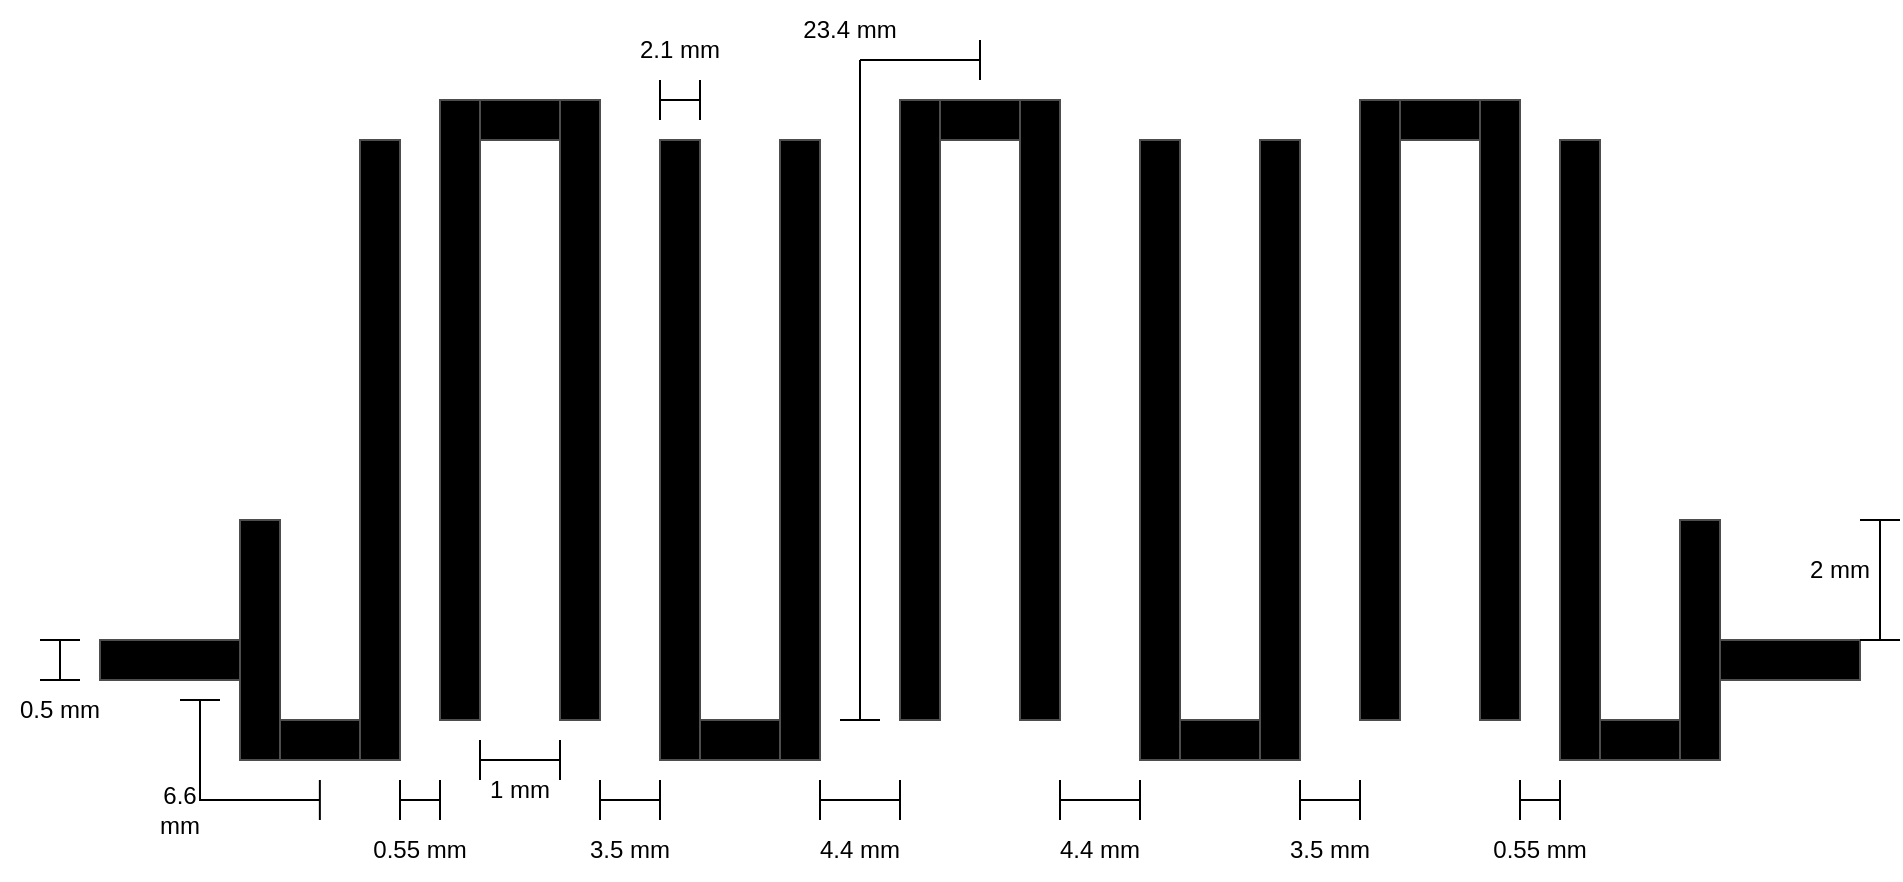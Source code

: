 <mxfile version="24.8.3">
  <diagram name="Page-1" id="64X3vzVXe_m_ssubkcoA">
    <mxGraphModel dx="2600" dy="1092" grid="1" gridSize="10" guides="1" tooltips="1" connect="1" arrows="1" fold="1" page="1" pageScale="1" pageWidth="850" pageHeight="1100" math="0" shadow="0">
      <root>
        <mxCell id="0" />
        <mxCell id="1" parent="0" />
        <mxCell id="AKya28XHsJgH9V_hGW3K-1" value="" style="rounded=0;whiteSpace=wrap;html=1;fillColor=#000000;strokeColor=#4D4D4D;" vertex="1" parent="1">
          <mxGeometry x="100" y="320" width="20" height="120" as="geometry" />
        </mxCell>
        <mxCell id="AKya28XHsJgH9V_hGW3K-2" value="" style="rounded=0;whiteSpace=wrap;html=1;fillColor=#000000;strokeColor=#4D4D4D;" vertex="1" parent="1">
          <mxGeometry x="120" y="420" width="40" height="20" as="geometry" />
        </mxCell>
        <mxCell id="AKya28XHsJgH9V_hGW3K-3" value="" style="rounded=0;whiteSpace=wrap;html=1;fillColor=#000000;strokeColor=#4D4D4D;" vertex="1" parent="1">
          <mxGeometry x="200" y="110" width="20" height="310" as="geometry" />
        </mxCell>
        <mxCell id="AKya28XHsJgH9V_hGW3K-4" value="" style="rounded=0;whiteSpace=wrap;html=1;fillColor=#000000;strokeColor=#4D4D4D;" vertex="1" parent="1">
          <mxGeometry x="30" y="380" width="70" height="20" as="geometry" />
        </mxCell>
        <mxCell id="AKya28XHsJgH9V_hGW3K-5" value="" style="rounded=0;whiteSpace=wrap;html=1;fillColor=#000000;strokeColor=#4D4D4D;" vertex="1" parent="1">
          <mxGeometry x="160" y="130" width="20" height="310" as="geometry" />
        </mxCell>
        <mxCell id="AKya28XHsJgH9V_hGW3K-6" value="" style="rounded=0;whiteSpace=wrap;html=1;fillColor=#000000;strokeColor=#4D4D4D;" vertex="1" parent="1">
          <mxGeometry x="260" y="110" width="20" height="310" as="geometry" />
        </mxCell>
        <mxCell id="AKya28XHsJgH9V_hGW3K-7" value="" style="rounded=0;whiteSpace=wrap;html=1;fillColor=#000000;strokeColor=#4D4D4D;" vertex="1" parent="1">
          <mxGeometry x="220" y="110" width="40" height="20" as="geometry" />
        </mxCell>
        <mxCell id="AKya28XHsJgH9V_hGW3K-8" value="" style="rounded=0;whiteSpace=wrap;html=1;fillColor=#000000;strokeColor=#4D4D4D;" vertex="1" parent="1">
          <mxGeometry x="310" y="130" width="20" height="310" as="geometry" />
        </mxCell>
        <mxCell id="AKya28XHsJgH9V_hGW3K-9" value="" style="rounded=0;whiteSpace=wrap;html=1;fillColor=#000000;strokeColor=#4D4D4D;" vertex="1" parent="1">
          <mxGeometry x="330" y="420" width="40" height="20" as="geometry" />
        </mxCell>
        <mxCell id="AKya28XHsJgH9V_hGW3K-10" value="" style="rounded=0;whiteSpace=wrap;html=1;fillColor=#000000;strokeColor=#4D4D4D;" vertex="1" parent="1">
          <mxGeometry x="430" y="110" width="20" height="310" as="geometry" />
        </mxCell>
        <mxCell id="AKya28XHsJgH9V_hGW3K-11" value="" style="rounded=0;whiteSpace=wrap;html=1;fillColor=#000000;strokeColor=#4D4D4D;" vertex="1" parent="1">
          <mxGeometry x="370" y="130" width="20" height="310" as="geometry" />
        </mxCell>
        <mxCell id="AKya28XHsJgH9V_hGW3K-12" value="" style="rounded=0;whiteSpace=wrap;html=1;fillColor=#000000;strokeColor=#4D4D4D;" vertex="1" parent="1">
          <mxGeometry x="450" y="110" width="40" height="20" as="geometry" />
        </mxCell>
        <mxCell id="AKya28XHsJgH9V_hGW3K-13" value="" style="rounded=0;whiteSpace=wrap;html=1;fillColor=#000000;strokeColor=#4D4D4D;" vertex="1" parent="1">
          <mxGeometry x="490" y="110" width="20" height="310" as="geometry" />
        </mxCell>
        <mxCell id="AKya28XHsJgH9V_hGW3K-14" value="" style="rounded=0;whiteSpace=wrap;html=1;fillColor=#000000;strokeColor=#4D4D4D;" vertex="1" parent="1">
          <mxGeometry x="820" y="320" width="20" height="120" as="geometry" />
        </mxCell>
        <mxCell id="AKya28XHsJgH9V_hGW3K-15" value="" style="rounded=0;whiteSpace=wrap;html=1;fillColor=#000000;strokeColor=#4D4D4D;" vertex="1" parent="1">
          <mxGeometry x="560" y="420" width="50" height="20" as="geometry" />
        </mxCell>
        <mxCell id="AKya28XHsJgH9V_hGW3K-16" value="" style="rounded=0;whiteSpace=wrap;html=1;fillColor=#000000;strokeColor=#4D4D4D;" vertex="1" parent="1">
          <mxGeometry x="610" y="130" width="20" height="310" as="geometry" />
        </mxCell>
        <mxCell id="AKya28XHsJgH9V_hGW3K-17" value="" style="rounded=0;whiteSpace=wrap;html=1;fillColor=#000000;strokeColor=#4D4D4D;" vertex="1" parent="1">
          <mxGeometry x="660" y="110" width="20" height="310" as="geometry" />
        </mxCell>
        <mxCell id="AKya28XHsJgH9V_hGW3K-18" value="" style="rounded=0;whiteSpace=wrap;html=1;fillColor=#000000;strokeColor=#4D4D4D;" vertex="1" parent="1">
          <mxGeometry x="680" y="110" width="40" height="20" as="geometry" />
        </mxCell>
        <mxCell id="AKya28XHsJgH9V_hGW3K-19" value="" style="rounded=0;whiteSpace=wrap;html=1;fillColor=#000000;strokeColor=#4D4D4D;" vertex="1" parent="1">
          <mxGeometry x="720" y="110" width="20" height="310" as="geometry" />
        </mxCell>
        <mxCell id="AKya28XHsJgH9V_hGW3K-20" value="" style="rounded=0;whiteSpace=wrap;html=1;fillColor=#000000;strokeColor=#4D4D4D;" vertex="1" parent="1">
          <mxGeometry x="760" y="130" width="20" height="310" as="geometry" />
        </mxCell>
        <mxCell id="AKya28XHsJgH9V_hGW3K-21" value="" style="rounded=0;whiteSpace=wrap;html=1;fillColor=#000000;strokeColor=#4D4D4D;" vertex="1" parent="1">
          <mxGeometry x="780" y="420" width="40" height="20" as="geometry" />
        </mxCell>
        <mxCell id="AKya28XHsJgH9V_hGW3K-22" value="" style="rounded=0;whiteSpace=wrap;html=1;fillColor=#000000;strokeColor=#4D4D4D;" vertex="1" parent="1">
          <mxGeometry x="550" y="130" width="20" height="310" as="geometry" />
        </mxCell>
        <mxCell id="AKya28XHsJgH9V_hGW3K-23" value="" style="rounded=0;whiteSpace=wrap;html=1;fillColor=#000000;strokeColor=#4D4D4D;" vertex="1" parent="1">
          <mxGeometry x="840" y="380" width="70" height="20" as="geometry" />
        </mxCell>
        <mxCell id="AKya28XHsJgH9V_hGW3K-24" value="" style="shape=crossbar;whiteSpace=wrap;html=1;rounded=1;" vertex="1" parent="1">
          <mxGeometry x="310" y="100" width="20" height="20" as="geometry" />
        </mxCell>
        <mxCell id="AKya28XHsJgH9V_hGW3K-25" value="2.1 mm" style="text;html=1;align=center;verticalAlign=middle;whiteSpace=wrap;rounded=0;" vertex="1" parent="1">
          <mxGeometry x="290" y="70" width="60" height="30" as="geometry" />
        </mxCell>
        <mxCell id="AKya28XHsJgH9V_hGW3K-26" value="" style="shape=crossbar;whiteSpace=wrap;html=1;rounded=1;" vertex="1" parent="1">
          <mxGeometry x="220" y="430" width="40" height="20" as="geometry" />
        </mxCell>
        <mxCell id="AKya28XHsJgH9V_hGW3K-27" value="1 mm" style="text;html=1;align=center;verticalAlign=middle;whiteSpace=wrap;rounded=0;" vertex="1" parent="1">
          <mxGeometry x="210" y="440" width="60" height="30" as="geometry" />
        </mxCell>
        <mxCell id="AKya28XHsJgH9V_hGW3K-28" value="" style="shape=crossbar;whiteSpace=wrap;html=1;rounded=1;" vertex="1" parent="1">
          <mxGeometry x="180" y="450" width="20" height="20" as="geometry" />
        </mxCell>
        <mxCell id="AKya28XHsJgH9V_hGW3K-29" value="0.55 mm" style="text;html=1;align=center;verticalAlign=middle;whiteSpace=wrap;rounded=0;" vertex="1" parent="1">
          <mxGeometry x="160" y="470" width="60" height="30" as="geometry" />
        </mxCell>
        <mxCell id="AKya28XHsJgH9V_hGW3K-30" value="" style="shape=crossbar;whiteSpace=wrap;html=1;rounded=1;" vertex="1" parent="1">
          <mxGeometry x="740" y="450" width="20" height="20" as="geometry" />
        </mxCell>
        <mxCell id="AKya28XHsJgH9V_hGW3K-31" value="0.55 mm" style="text;html=1;align=center;verticalAlign=middle;whiteSpace=wrap;rounded=0;" vertex="1" parent="1">
          <mxGeometry x="720" y="470" width="60" height="30" as="geometry" />
        </mxCell>
        <mxCell id="AKya28XHsJgH9V_hGW3K-32" value="" style="shape=crossbar;whiteSpace=wrap;html=1;rounded=1;" vertex="1" parent="1">
          <mxGeometry x="280" y="450" width="30" height="20" as="geometry" />
        </mxCell>
        <mxCell id="AKya28XHsJgH9V_hGW3K-33" value="3.5 mm" style="text;html=1;align=center;verticalAlign=middle;whiteSpace=wrap;rounded=0;" vertex="1" parent="1">
          <mxGeometry x="270" y="470" width="50" height="30" as="geometry" />
        </mxCell>
        <mxCell id="AKya28XHsJgH9V_hGW3K-34" value="" style="shape=crossbar;whiteSpace=wrap;html=1;rounded=1;" vertex="1" parent="1">
          <mxGeometry x="630" y="450" width="30" height="20" as="geometry" />
        </mxCell>
        <mxCell id="AKya28XHsJgH9V_hGW3K-35" value="3.5 mm" style="text;html=1;align=center;verticalAlign=middle;whiteSpace=wrap;rounded=0;" vertex="1" parent="1">
          <mxGeometry x="620" y="470" width="50" height="30" as="geometry" />
        </mxCell>
        <mxCell id="AKya28XHsJgH9V_hGW3K-36" value="" style="shape=crossbar;whiteSpace=wrap;html=1;rounded=1;" vertex="1" parent="1">
          <mxGeometry x="390" y="450" width="40" height="20" as="geometry" />
        </mxCell>
        <mxCell id="AKya28XHsJgH9V_hGW3K-37" value="4.4 mm" style="text;html=1;align=center;verticalAlign=middle;whiteSpace=wrap;rounded=0;" vertex="1" parent="1">
          <mxGeometry x="385" y="470" width="50" height="30" as="geometry" />
        </mxCell>
        <mxCell id="AKya28XHsJgH9V_hGW3K-38" value="" style="shape=crossbar;whiteSpace=wrap;html=1;rounded=1;" vertex="1" parent="1">
          <mxGeometry x="510" y="450" width="40" height="20" as="geometry" />
        </mxCell>
        <mxCell id="AKya28XHsJgH9V_hGW3K-39" value="4.4 mm" style="text;html=1;align=center;verticalAlign=middle;whiteSpace=wrap;rounded=0;" vertex="1" parent="1">
          <mxGeometry x="505" y="470" width="50" height="30" as="geometry" />
        </mxCell>
        <mxCell id="AKya28XHsJgH9V_hGW3K-40" value="" style="endArrow=none;html=1;rounded=0;" edge="1" parent="1">
          <mxGeometry width="50" height="50" relative="1" as="geometry">
            <mxPoint x="410" y="420" as="sourcePoint" />
            <mxPoint x="410" y="90" as="targetPoint" />
          </mxGeometry>
        </mxCell>
        <mxCell id="AKya28XHsJgH9V_hGW3K-41" value="" style="endArrow=none;html=1;rounded=0;" edge="1" parent="1">
          <mxGeometry width="50" height="50" relative="1" as="geometry">
            <mxPoint x="410" y="90" as="sourcePoint" />
            <mxPoint x="470" y="90" as="targetPoint" />
          </mxGeometry>
        </mxCell>
        <mxCell id="AKya28XHsJgH9V_hGW3K-42" value="" style="endArrow=none;html=1;rounded=0;" edge="1" parent="1">
          <mxGeometry width="50" height="50" relative="1" as="geometry">
            <mxPoint x="470" y="100" as="sourcePoint" />
            <mxPoint x="470" y="80" as="targetPoint" />
          </mxGeometry>
        </mxCell>
        <mxCell id="AKya28XHsJgH9V_hGW3K-43" value="" style="endArrow=none;html=1;rounded=0;" edge="1" parent="1">
          <mxGeometry width="50" height="50" relative="1" as="geometry">
            <mxPoint x="420" y="420" as="sourcePoint" />
            <mxPoint x="400" y="420" as="targetPoint" />
          </mxGeometry>
        </mxCell>
        <mxCell id="AKya28XHsJgH9V_hGW3K-44" value="23.4 mm" style="text;html=1;align=center;verticalAlign=middle;whiteSpace=wrap;rounded=0;" vertex="1" parent="1">
          <mxGeometry x="375" y="60" width="60" height="30" as="geometry" />
        </mxCell>
        <mxCell id="AKya28XHsJgH9V_hGW3K-45" value="" style="shape=crossbar;whiteSpace=wrap;html=1;rounded=1;direction=south;" vertex="1" parent="1">
          <mxGeometry y="380" width="20" height="20" as="geometry" />
        </mxCell>
        <mxCell id="AKya28XHsJgH9V_hGW3K-46" value="0.5 mm" style="text;html=1;align=center;verticalAlign=middle;whiteSpace=wrap;rounded=0;" vertex="1" parent="1">
          <mxGeometry x="-20" y="400" width="60" height="30" as="geometry" />
        </mxCell>
        <mxCell id="AKya28XHsJgH9V_hGW3K-47" value="" style="endArrow=none;html=1;rounded=0;" edge="1" parent="1">
          <mxGeometry width="50" height="50" relative="1" as="geometry">
            <mxPoint x="70" y="410" as="sourcePoint" />
            <mxPoint x="90" y="410" as="targetPoint" />
          </mxGeometry>
        </mxCell>
        <mxCell id="AKya28XHsJgH9V_hGW3K-48" value="" style="endArrow=none;html=1;rounded=0;" edge="1" parent="1">
          <mxGeometry width="50" height="50" relative="1" as="geometry">
            <mxPoint x="139.93" y="470" as="sourcePoint" />
            <mxPoint x="139.93" y="450" as="targetPoint" />
          </mxGeometry>
        </mxCell>
        <mxCell id="AKya28XHsJgH9V_hGW3K-49" value="6.6 mm" style="text;html=1;align=center;verticalAlign=middle;whiteSpace=wrap;rounded=0;" vertex="1" parent="1">
          <mxGeometry x="60" y="450" width="20" height="30" as="geometry" />
        </mxCell>
        <mxCell id="AKya28XHsJgH9V_hGW3K-50" value="" style="endArrow=none;html=1;rounded=0;" edge="1" parent="1">
          <mxGeometry width="50" height="50" relative="1" as="geometry">
            <mxPoint x="80" y="410" as="sourcePoint" />
            <mxPoint x="140" y="460" as="targetPoint" />
            <Array as="points">
              <mxPoint x="80" y="460" />
            </Array>
          </mxGeometry>
        </mxCell>
        <mxCell id="AKya28XHsJgH9V_hGW3K-51" value="" style="shape=crossbar;whiteSpace=wrap;html=1;rounded=1;direction=south;" vertex="1" parent="1">
          <mxGeometry x="910" y="320" width="20" height="60" as="geometry" />
        </mxCell>
        <mxCell id="AKya28XHsJgH9V_hGW3K-52" value="&lt;div&gt;2 mm&lt;/div&gt;" style="text;html=1;align=center;verticalAlign=middle;whiteSpace=wrap;rounded=0;" vertex="1" parent="1">
          <mxGeometry x="870" y="330" width="60" height="30" as="geometry" />
        </mxCell>
      </root>
    </mxGraphModel>
  </diagram>
</mxfile>
